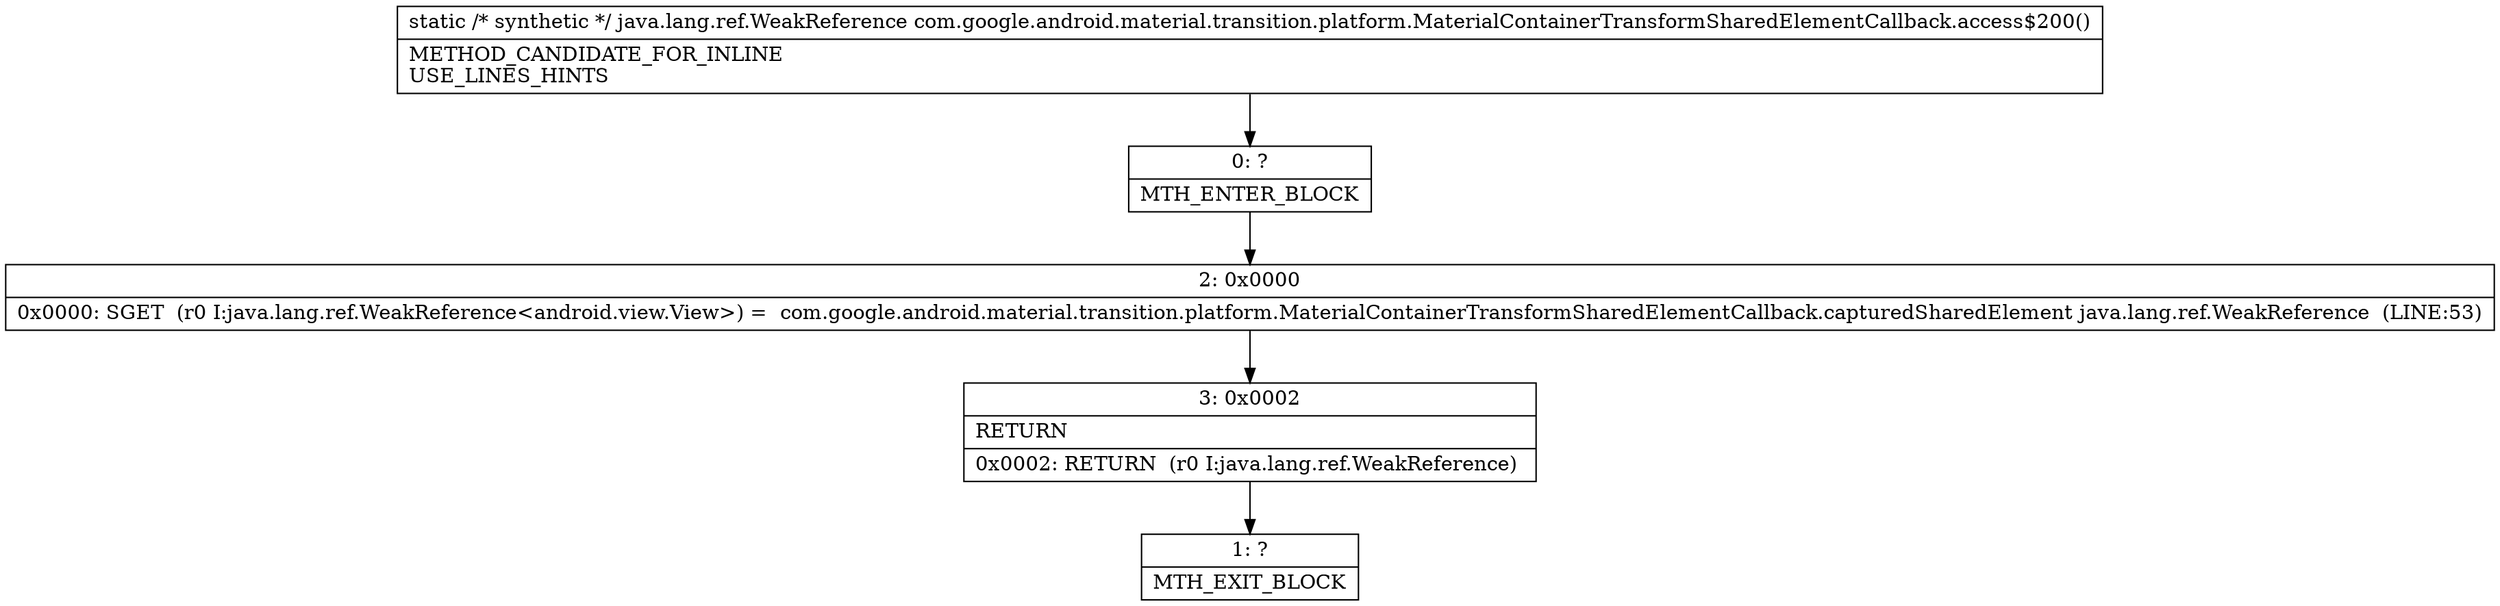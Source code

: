 digraph "CFG forcom.google.android.material.transition.platform.MaterialContainerTransformSharedElementCallback.access$200()Ljava\/lang\/ref\/WeakReference;" {
Node_0 [shape=record,label="{0\:\ ?|MTH_ENTER_BLOCK\l}"];
Node_2 [shape=record,label="{2\:\ 0x0000|0x0000: SGET  (r0 I:java.lang.ref.WeakReference\<android.view.View\>) =  com.google.android.material.transition.platform.MaterialContainerTransformSharedElementCallback.capturedSharedElement java.lang.ref.WeakReference  (LINE:53)\l}"];
Node_3 [shape=record,label="{3\:\ 0x0002|RETURN\l|0x0002: RETURN  (r0 I:java.lang.ref.WeakReference) \l}"];
Node_1 [shape=record,label="{1\:\ ?|MTH_EXIT_BLOCK\l}"];
MethodNode[shape=record,label="{static \/* synthetic *\/ java.lang.ref.WeakReference com.google.android.material.transition.platform.MaterialContainerTransformSharedElementCallback.access$200()  | METHOD_CANDIDATE_FOR_INLINE\lUSE_LINES_HINTS\l}"];
MethodNode -> Node_0;Node_0 -> Node_2;
Node_2 -> Node_3;
Node_3 -> Node_1;
}

